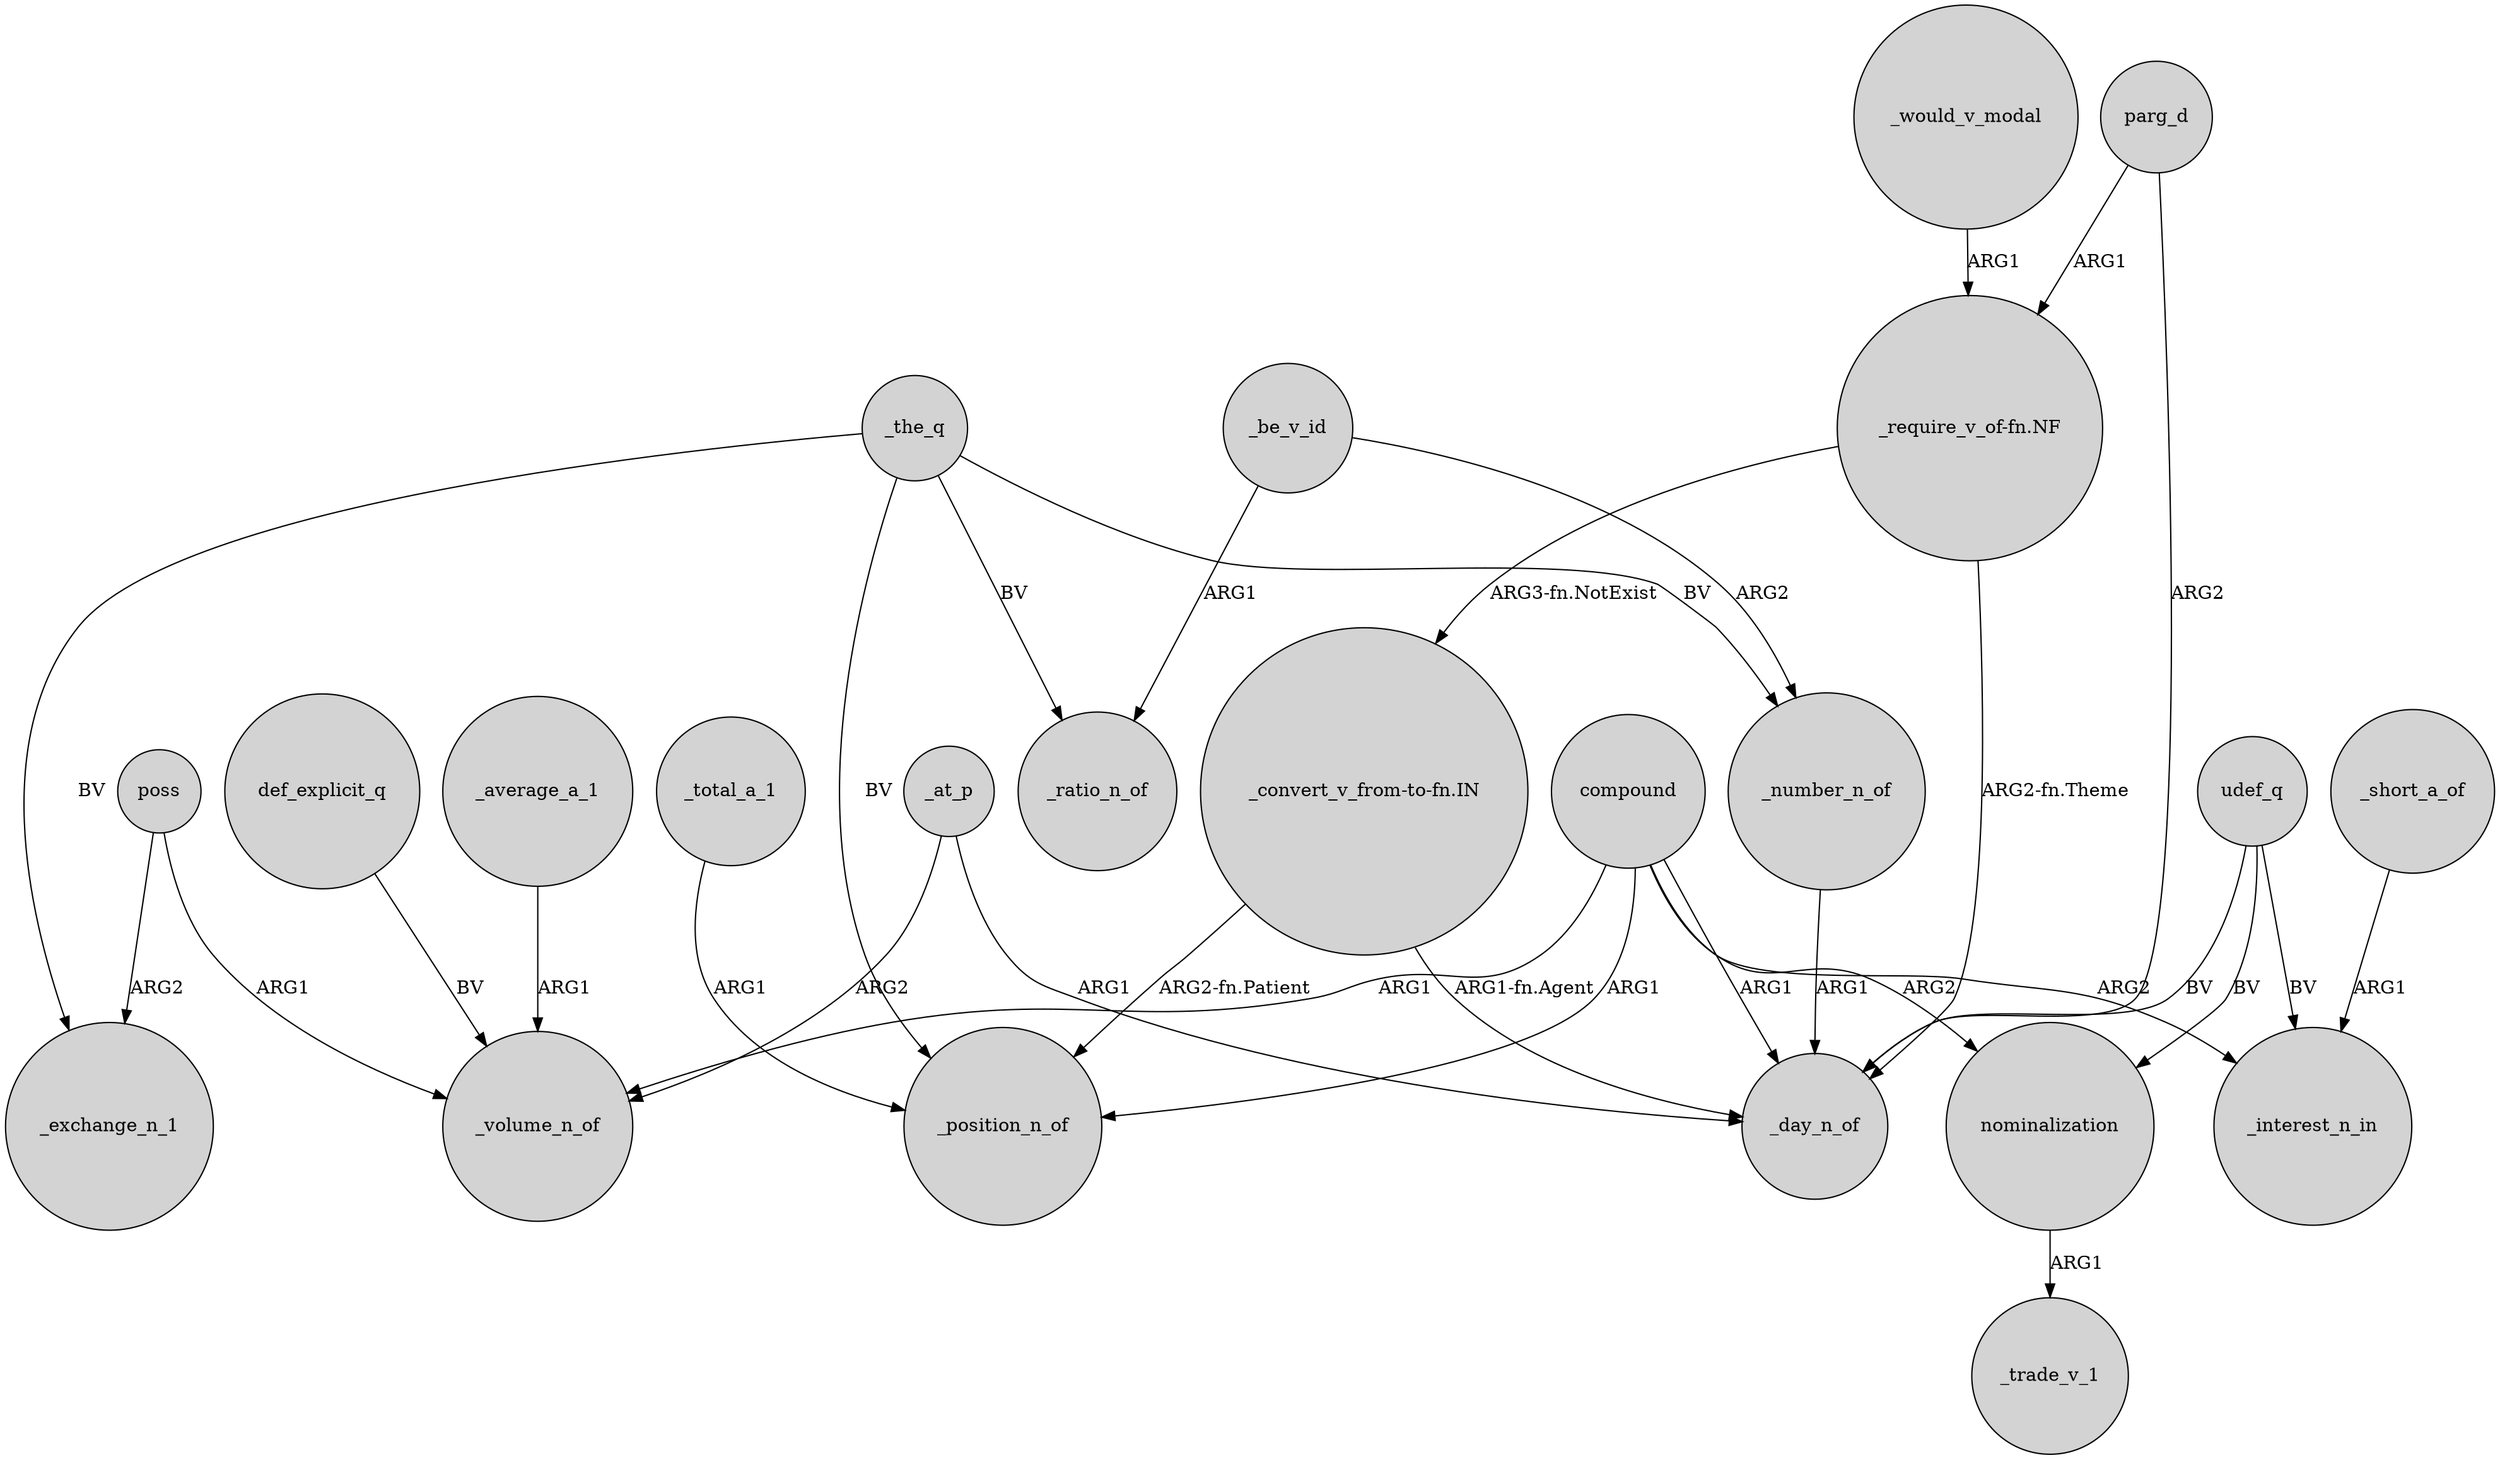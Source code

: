 digraph {
	node [shape=circle style=filled]
	_be_v_id -> _number_n_of [label=ARG2]
	def_explicit_q -> _volume_n_of [label=BV]
	_be_v_id -> _ratio_n_of [label=ARG1]
	_at_p -> _day_n_of [label=ARG1]
	_the_q -> _position_n_of [label=BV]
	_the_q -> _number_n_of [label=BV]
	"_convert_v_from-to-fn.IN" -> _day_n_of [label="ARG1-fn.Agent"]
	udef_q -> _day_n_of [label=BV]
	compound -> nominalization [label=ARG2]
	udef_q -> _interest_n_in [label=BV]
	parg_d -> _day_n_of [label=ARG2]
	"_convert_v_from-to-fn.IN" -> _position_n_of [label="ARG2-fn.Patient"]
	nominalization -> _trade_v_1 [label=ARG1]
	_average_a_1 -> _volume_n_of [label=ARG1]
	compound -> _interest_n_in [label=ARG2]
	"_require_v_of-fn.NF" -> _day_n_of [label="ARG2-fn.Theme"]
	_the_q -> _ratio_n_of [label=BV]
	compound -> _day_n_of [label=ARG1]
	compound -> _position_n_of [label=ARG1]
	poss -> _volume_n_of [label=ARG1]
	poss -> _exchange_n_1 [label=ARG2]
	udef_q -> nominalization [label=BV]
	parg_d -> "_require_v_of-fn.NF" [label=ARG1]
	"_require_v_of-fn.NF" -> "_convert_v_from-to-fn.IN" [label="ARG3-fn.NotExist"]
	_would_v_modal -> "_require_v_of-fn.NF" [label=ARG1]
	_total_a_1 -> _position_n_of [label=ARG1]
	_number_n_of -> _day_n_of [label=ARG1]
	_short_a_of -> _interest_n_in [label=ARG1]
	_at_p -> _volume_n_of [label=ARG2]
	_the_q -> _exchange_n_1 [label=BV]
	compound -> _volume_n_of [label=ARG1]
}

